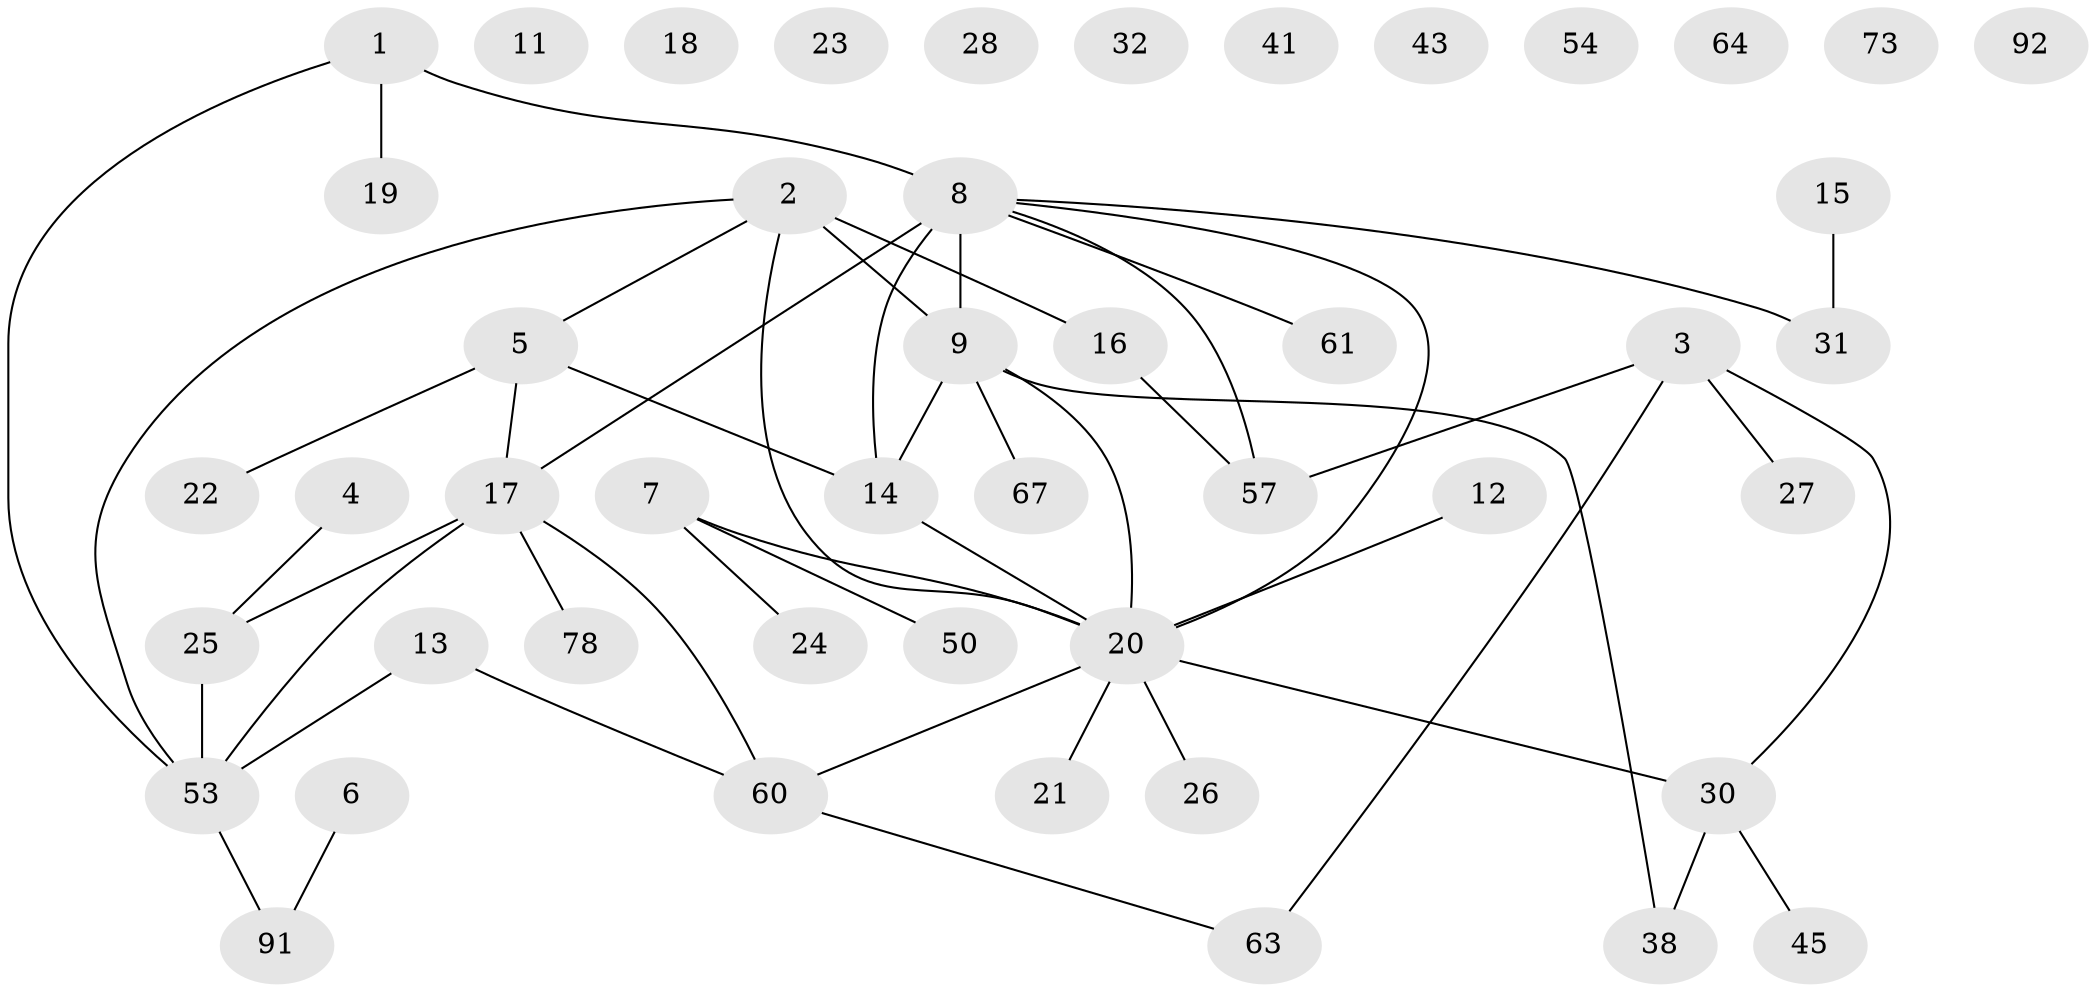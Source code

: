 // original degree distribution, {3: 0.20212765957446807, 2: 0.2978723404255319, 4: 0.1276595744680851, 1: 0.20212765957446807, 5: 0.0425531914893617, 0: 0.11702127659574468, 6: 0.010638297872340425}
// Generated by graph-tools (version 1.1) at 2025/13/03/09/25 04:13:05]
// undirected, 47 vertices, 50 edges
graph export_dot {
graph [start="1"]
  node [color=gray90,style=filled];
  1 [super="+79+42"];
  2 [super="+81"];
  3;
  4;
  5 [super="+66+44"];
  6 [super="+55"];
  7 [super="+36"];
  8 [super="+39"];
  9 [super="+35+46+10"];
  11;
  12;
  13 [super="+56"];
  14 [super="+40"];
  15 [super="+51"];
  16;
  17 [super="+74+84+59"];
  18;
  19;
  20 [super="+33+58+29"];
  21 [super="+34"];
  22;
  23;
  24 [super="+76+68"];
  25 [super="+49"];
  26;
  27;
  28;
  30 [super="+48+37"];
  31;
  32;
  38;
  41;
  43;
  45;
  50;
  53 [super="+62"];
  54;
  57 [super="+77"];
  60 [super="+65"];
  61;
  63;
  64;
  67;
  73;
  78;
  91;
  92;
  1 -- 19;
  1 -- 8;
  1 -- 53;
  2 -- 16;
  2 -- 5;
  2 -- 53;
  2 -- 9 [weight=2];
  2 -- 20;
  3 -- 27;
  3 -- 57;
  3 -- 63;
  3 -- 30;
  4 -- 25;
  5 -- 14;
  5 -- 22;
  5 -- 17;
  6 -- 91;
  7 -- 24;
  7 -- 50;
  7 -- 20;
  8 -- 9;
  8 -- 14 [weight=2];
  8 -- 57;
  8 -- 61;
  8 -- 31;
  8 -- 20;
  8 -- 17;
  9 -- 67;
  9 -- 38;
  9 -- 14 [weight=2];
  9 -- 20;
  12 -- 20 [weight=2];
  13 -- 53;
  13 -- 60;
  14 -- 20 [weight=2];
  15 -- 31;
  16 -- 57;
  17 -- 25;
  17 -- 60;
  17 -- 53;
  17 -- 78;
  20 -- 60;
  20 -- 26;
  20 -- 21;
  20 -- 30;
  25 -- 53;
  30 -- 38 [weight=2];
  30 -- 45;
  53 -- 91;
  60 -- 63;
}
